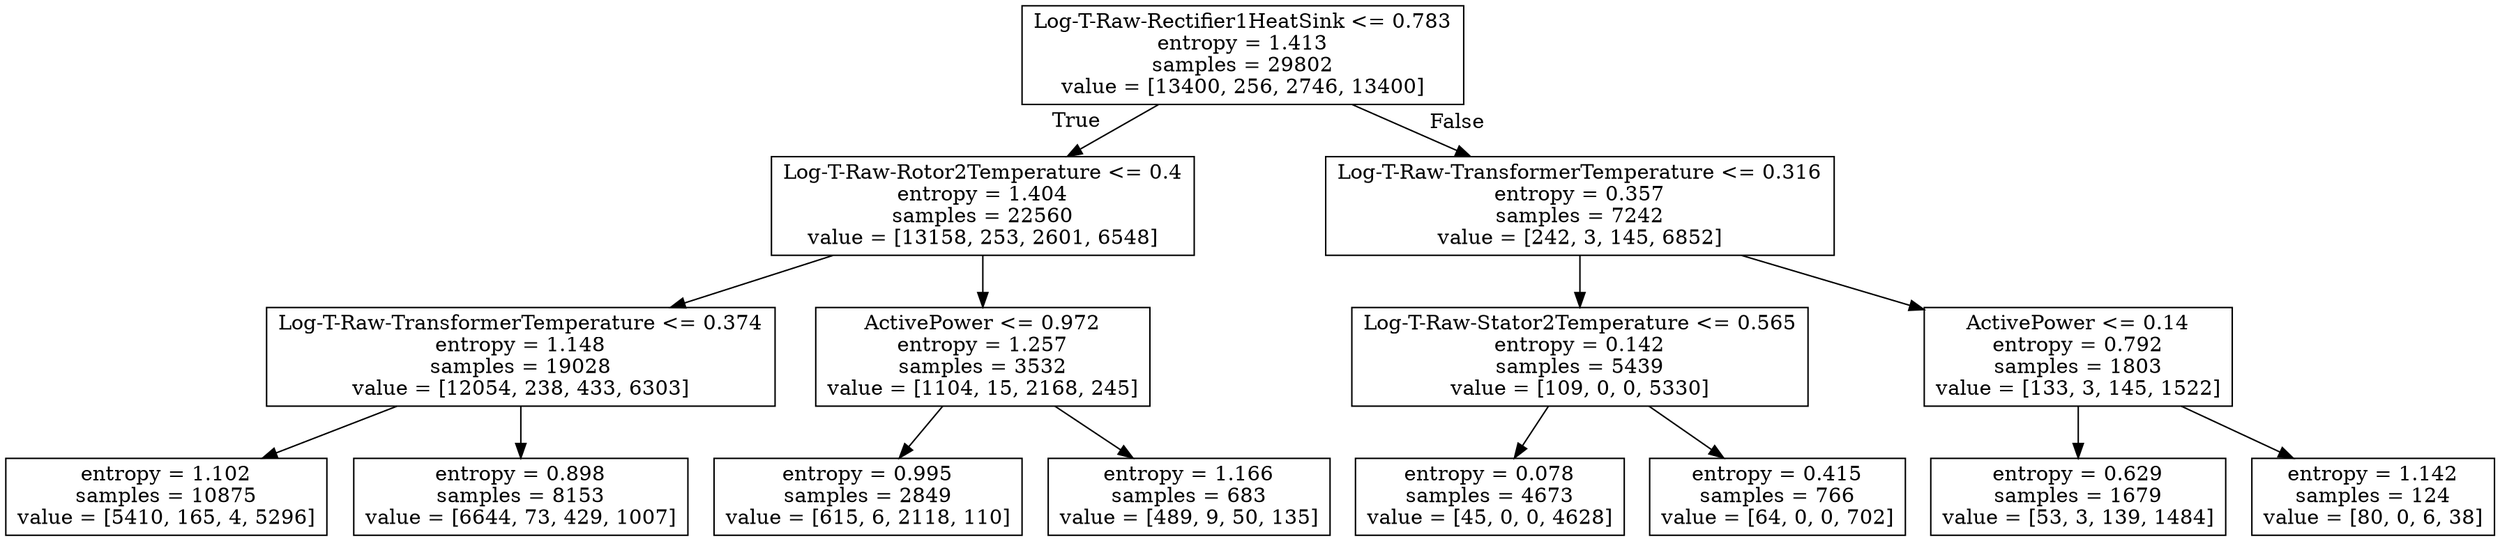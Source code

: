 digraph Tree {
node [shape=box] ;
0 [label="Log-T-Raw-Rectifier1HeatSink <= 0.783\nentropy = 1.413\nsamples = 29802\nvalue = [13400, 256, 2746, 13400]"] ;
1 [label="Log-T-Raw-Rotor2Temperature <= 0.4\nentropy = 1.404\nsamples = 22560\nvalue = [13158, 253, 2601, 6548]"] ;
0 -> 1 [labeldistance=2.5, labelangle=45, headlabel="True"] ;
2 [label="Log-T-Raw-TransformerTemperature <= 0.374\nentropy = 1.148\nsamples = 19028\nvalue = [12054, 238, 433, 6303]"] ;
1 -> 2 ;
3 [label="entropy = 1.102\nsamples = 10875\nvalue = [5410, 165, 4, 5296]"] ;
2 -> 3 ;
4 [label="entropy = 0.898\nsamples = 8153\nvalue = [6644, 73, 429, 1007]"] ;
2 -> 4 ;
5 [label="ActivePower <= 0.972\nentropy = 1.257\nsamples = 3532\nvalue = [1104, 15, 2168, 245]"] ;
1 -> 5 ;
6 [label="entropy = 0.995\nsamples = 2849\nvalue = [615, 6, 2118, 110]"] ;
5 -> 6 ;
7 [label="entropy = 1.166\nsamples = 683\nvalue = [489, 9, 50, 135]"] ;
5 -> 7 ;
8 [label="Log-T-Raw-TransformerTemperature <= 0.316\nentropy = 0.357\nsamples = 7242\nvalue = [242, 3, 145, 6852]"] ;
0 -> 8 [labeldistance=2.5, labelangle=-45, headlabel="False"] ;
9 [label="Log-T-Raw-Stator2Temperature <= 0.565\nentropy = 0.142\nsamples = 5439\nvalue = [109, 0, 0, 5330]"] ;
8 -> 9 ;
10 [label="entropy = 0.078\nsamples = 4673\nvalue = [45, 0, 0, 4628]"] ;
9 -> 10 ;
11 [label="entropy = 0.415\nsamples = 766\nvalue = [64, 0, 0, 702]"] ;
9 -> 11 ;
12 [label="ActivePower <= 0.14\nentropy = 0.792\nsamples = 1803\nvalue = [133, 3, 145, 1522]"] ;
8 -> 12 ;
13 [label="entropy = 0.629\nsamples = 1679\nvalue = [53, 3, 139, 1484]"] ;
12 -> 13 ;
14 [label="entropy = 1.142\nsamples = 124\nvalue = [80, 0, 6, 38]"] ;
12 -> 14 ;
}